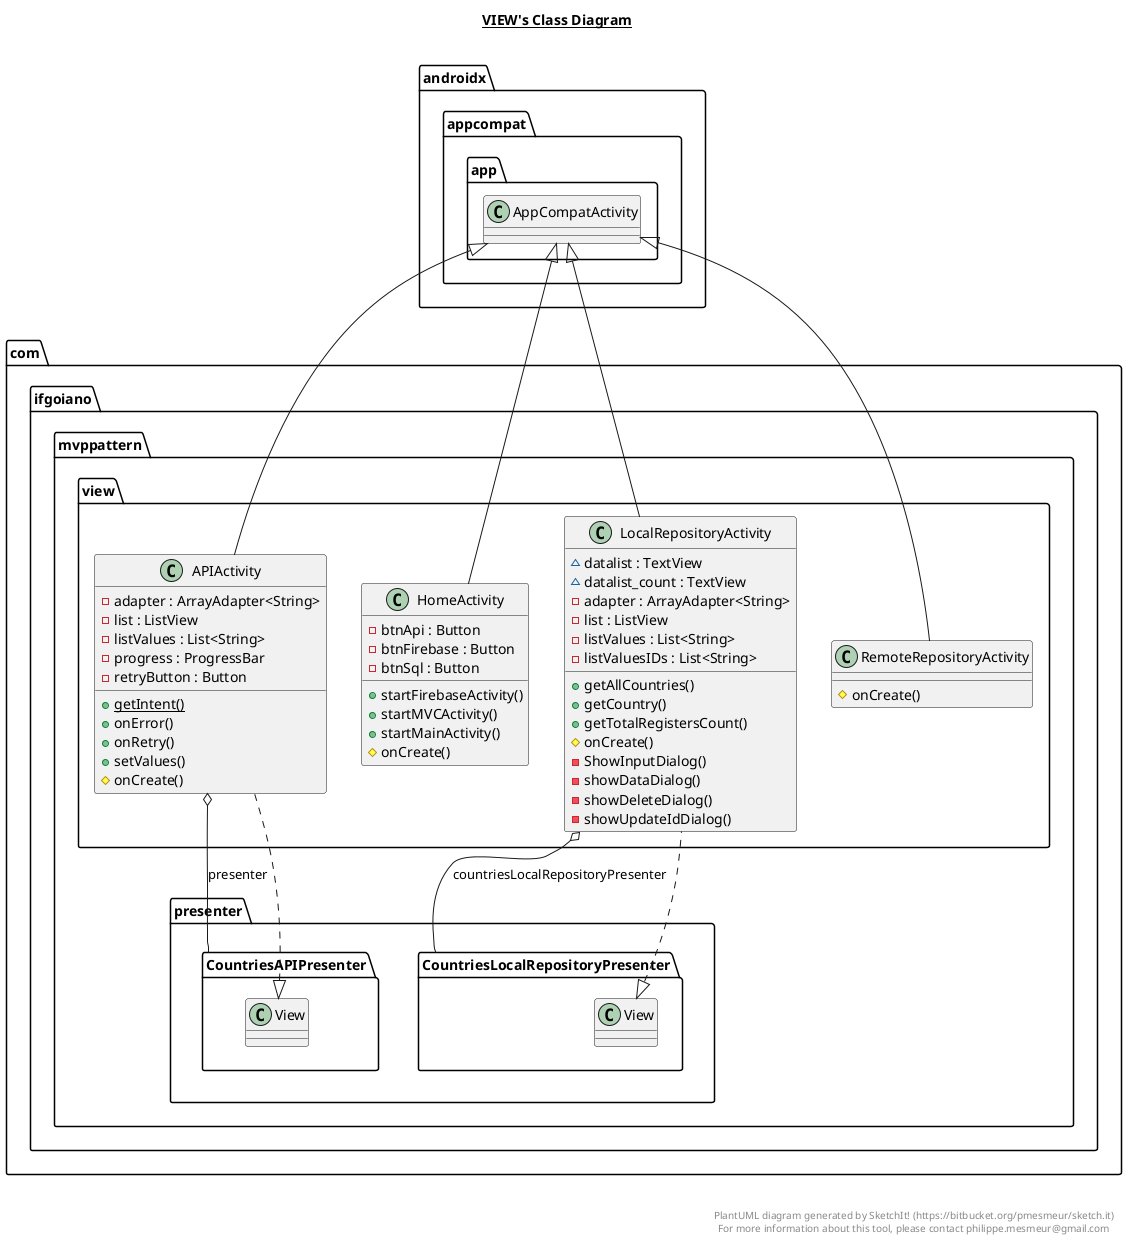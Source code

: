 @startuml

title __VIEW's Class Diagram__\n

  namespace com.ifgoiano.mvppattern {
    namespace view {
      class com.ifgoiano.mvppattern.view.APIActivity {
          - adapter : ArrayAdapter<String>
          - list : ListView
          - listValues : List<String>
          - progress : ProgressBar
          - retryButton : Button
          {static} + getIntent()
          + onError()
          + onRetry()
          + setValues()
          # onCreate()
      }
    }
  }
  

  namespace com.ifgoiano.mvppattern {
    namespace view {
      class com.ifgoiano.mvppattern.view.HomeActivity {
          - btnApi : Button
          - btnFirebase : Button
          - btnSql : Button
          + startFirebaseActivity()
          + startMVCActivity()
          + startMainActivity()
          # onCreate()
      }
    }
  }
  

  namespace com.ifgoiano.mvppattern {
    namespace view {
      class com.ifgoiano.mvppattern.view.LocalRepositoryActivity {
          ~ datalist : TextView
          ~ datalist_count : TextView
          - adapter : ArrayAdapter<String>
          - list : ListView
          - listValues : List<String>
          - listValuesIDs : List<String>
          + getAllCountries()
          + getCountry()
          + getTotalRegistersCount()
          # onCreate()
          - ShowInputDialog()
          - showDataDialog()
          - showDeleteDialog()
          - showUpdateIdDialog()
      }
    }
  }
  

  namespace com.ifgoiano.mvppattern {
    namespace view {
      class com.ifgoiano.mvppattern.view.RemoteRepositoryActivity {
          # onCreate()
      }
    }
  }
  

  com.ifgoiano.mvppattern.view.APIActivity .up.|> com.ifgoiano.mvppattern.presenter.CountriesAPIPresenter.View
  com.ifgoiano.mvppattern.view.APIActivity -up-|> androidx.appcompat.app.AppCompatActivity
  com.ifgoiano.mvppattern.view.APIActivity o-- com.ifgoiano.mvppattern.presenter.CountriesAPIPresenter : presenter
  com.ifgoiano.mvppattern.view.HomeActivity -up-|> androidx.appcompat.app.AppCompatActivity
  com.ifgoiano.mvppattern.view.LocalRepositoryActivity .up.|> com.ifgoiano.mvppattern.presenter.CountriesLocalRepositoryPresenter.View
  com.ifgoiano.mvppattern.view.LocalRepositoryActivity -up-|> androidx.appcompat.app.AppCompatActivity
  com.ifgoiano.mvppattern.view.LocalRepositoryActivity o-- com.ifgoiano.mvppattern.presenter.CountriesLocalRepositoryPresenter : countriesLocalRepositoryPresenter
  com.ifgoiano.mvppattern.view.RemoteRepositoryActivity -up-|> androidx.appcompat.app.AppCompatActivity


right footer


PlantUML diagram generated by SketchIt! (https://bitbucket.org/pmesmeur/sketch.it)
For more information about this tool, please contact philippe.mesmeur@gmail.com
endfooter

@enduml
